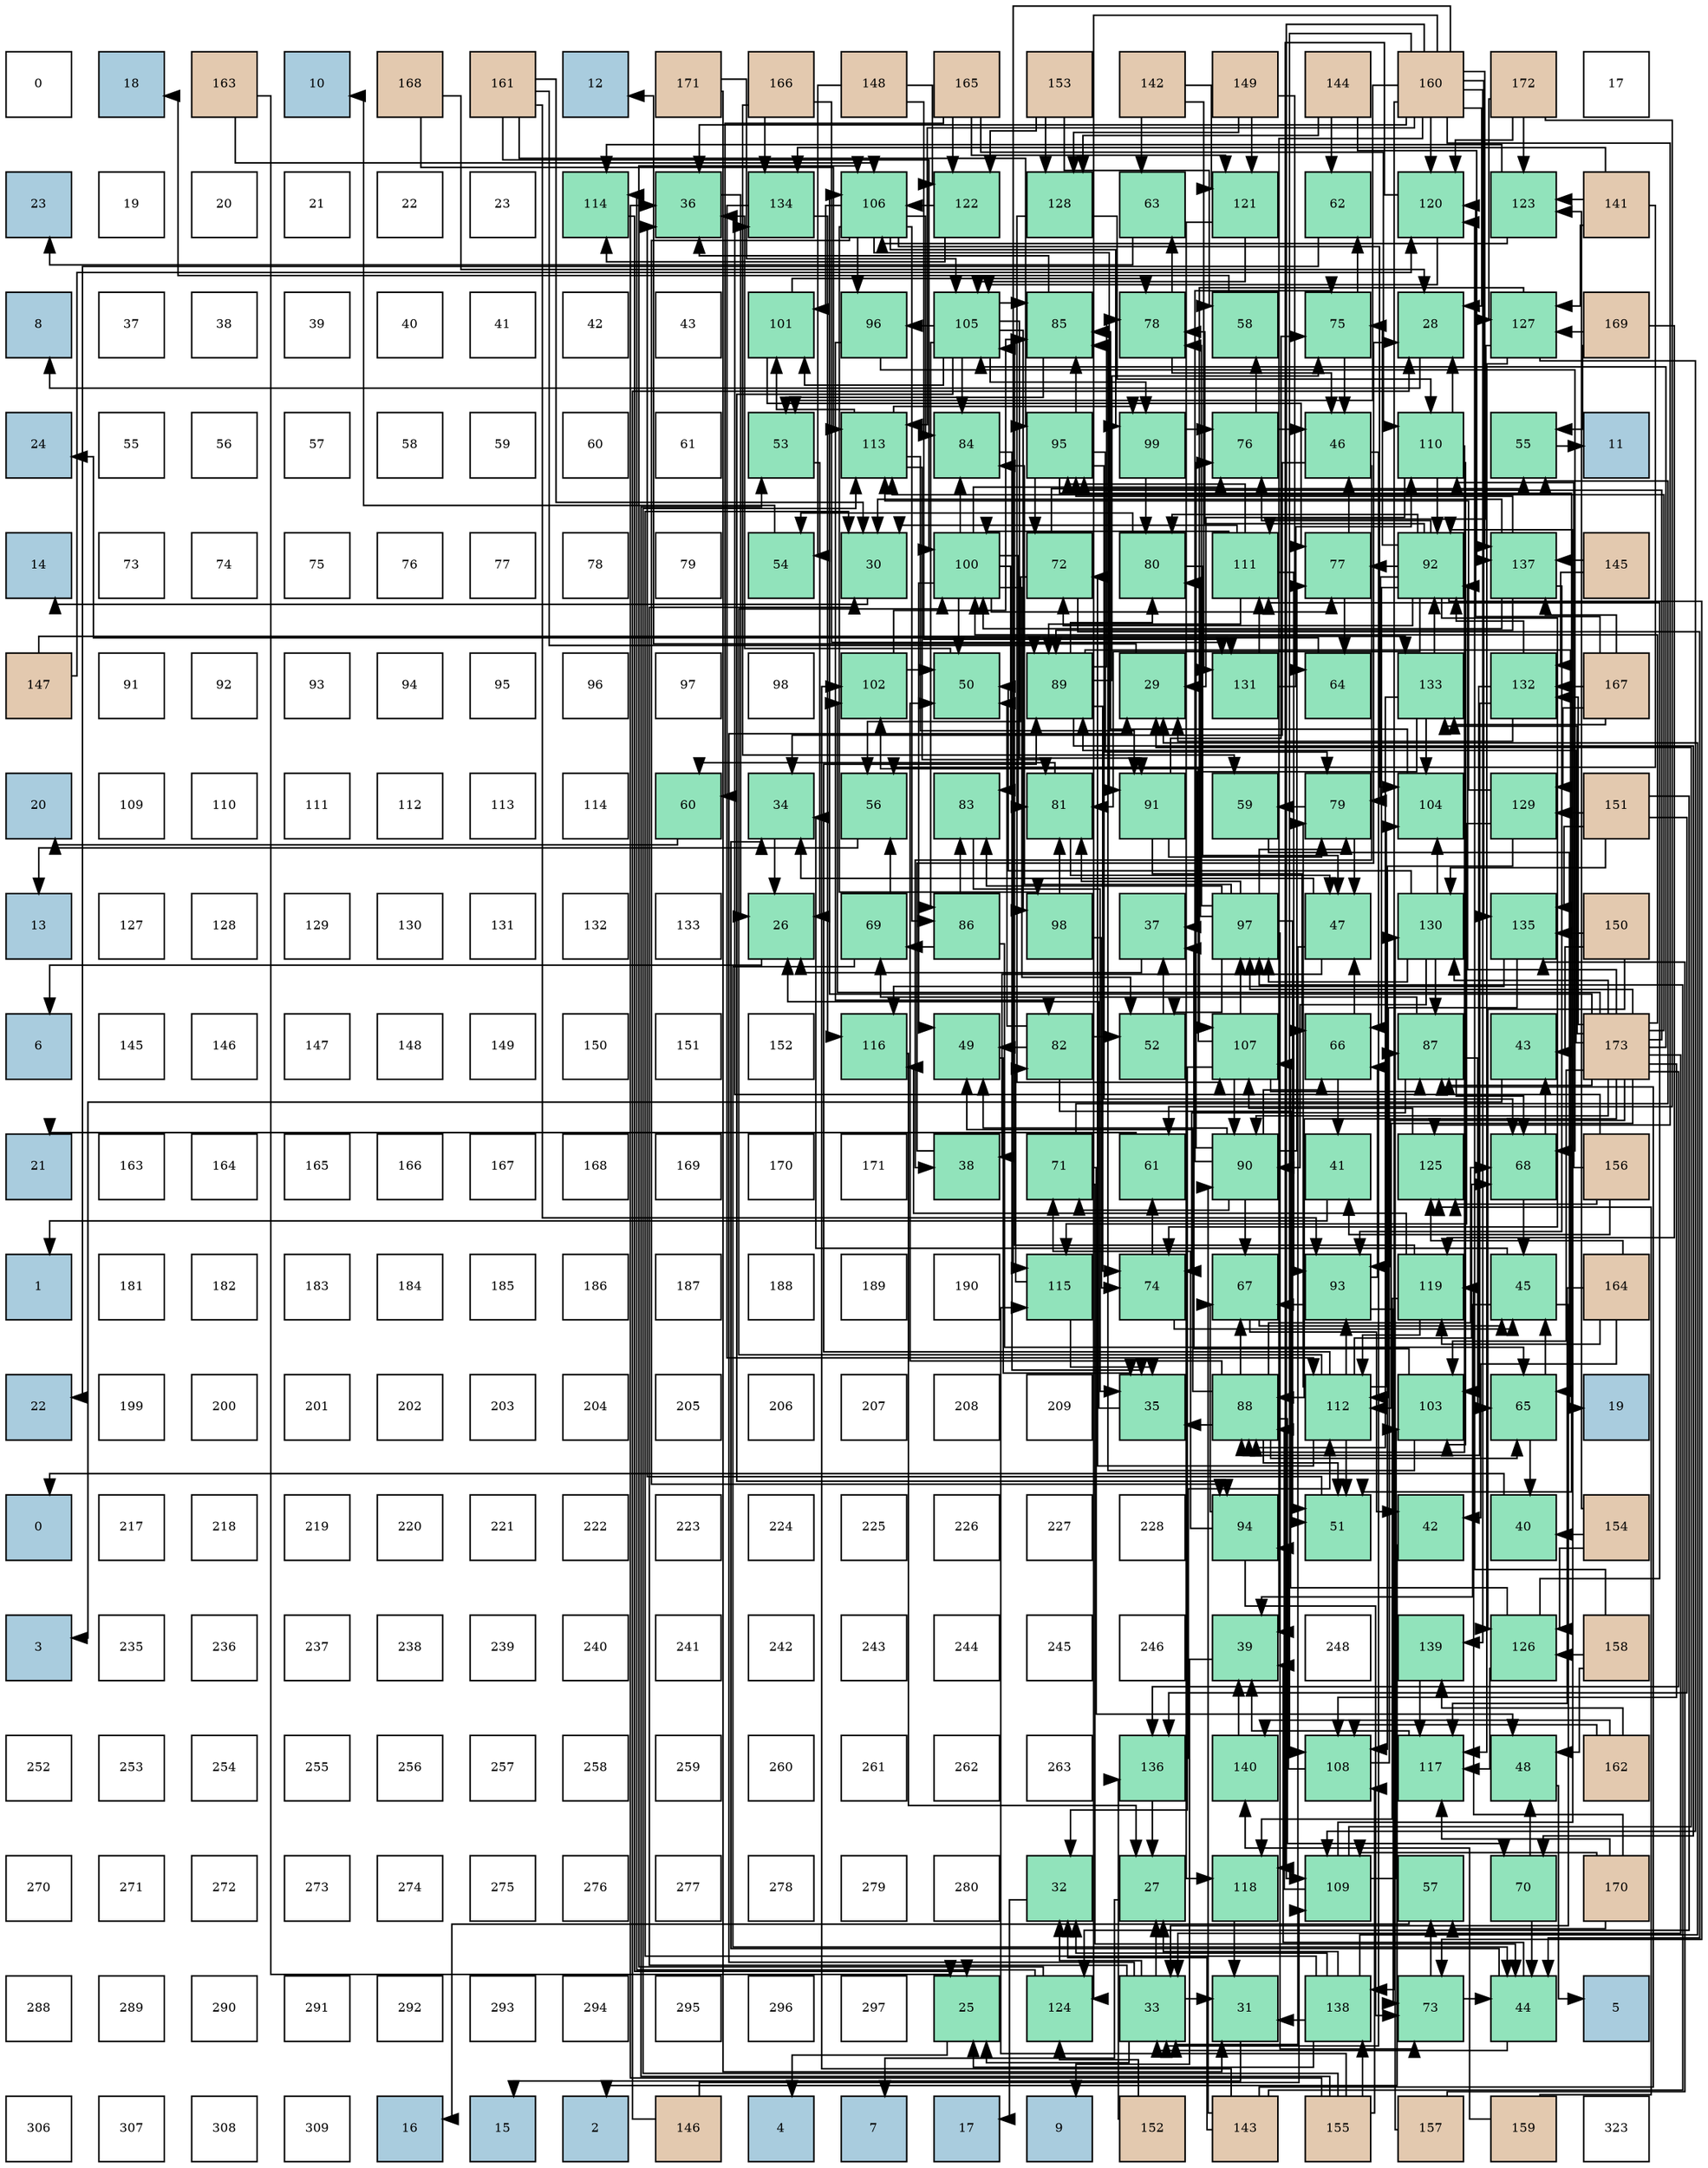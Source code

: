 digraph layout{
 rankdir=TB;
 splines=ortho;
 node [style=filled shape=square fixedsize=true width=0.6];
0[label="0", fontsize=8, fillcolor="#ffffff"];
1[label="18", fontsize=8, fillcolor="#a9ccde"];
2[label="163", fontsize=8, fillcolor="#e3c9af"];
3[label="10", fontsize=8, fillcolor="#a9ccde"];
4[label="168", fontsize=8, fillcolor="#e3c9af"];
5[label="161", fontsize=8, fillcolor="#e3c9af"];
6[label="12", fontsize=8, fillcolor="#a9ccde"];
7[label="171", fontsize=8, fillcolor="#e3c9af"];
8[label="166", fontsize=8, fillcolor="#e3c9af"];
9[label="148", fontsize=8, fillcolor="#e3c9af"];
10[label="165", fontsize=8, fillcolor="#e3c9af"];
11[label="153", fontsize=8, fillcolor="#e3c9af"];
12[label="142", fontsize=8, fillcolor="#e3c9af"];
13[label="149", fontsize=8, fillcolor="#e3c9af"];
14[label="144", fontsize=8, fillcolor="#e3c9af"];
15[label="160", fontsize=8, fillcolor="#e3c9af"];
16[label="172", fontsize=8, fillcolor="#e3c9af"];
17[label="17", fontsize=8, fillcolor="#ffffff"];
18[label="23", fontsize=8, fillcolor="#a9ccde"];
19[label="19", fontsize=8, fillcolor="#ffffff"];
20[label="20", fontsize=8, fillcolor="#ffffff"];
21[label="21", fontsize=8, fillcolor="#ffffff"];
22[label="22", fontsize=8, fillcolor="#ffffff"];
23[label="23", fontsize=8, fillcolor="#ffffff"];
24[label="114", fontsize=8, fillcolor="#91e3bb"];
25[label="36", fontsize=8, fillcolor="#91e3bb"];
26[label="134", fontsize=8, fillcolor="#91e3bb"];
27[label="106", fontsize=8, fillcolor="#91e3bb"];
28[label="122", fontsize=8, fillcolor="#91e3bb"];
29[label="128", fontsize=8, fillcolor="#91e3bb"];
30[label="63", fontsize=8, fillcolor="#91e3bb"];
31[label="121", fontsize=8, fillcolor="#91e3bb"];
32[label="62", fontsize=8, fillcolor="#91e3bb"];
33[label="120", fontsize=8, fillcolor="#91e3bb"];
34[label="123", fontsize=8, fillcolor="#91e3bb"];
35[label="141", fontsize=8, fillcolor="#e3c9af"];
36[label="8", fontsize=8, fillcolor="#a9ccde"];
37[label="37", fontsize=8, fillcolor="#ffffff"];
38[label="38", fontsize=8, fillcolor="#ffffff"];
39[label="39", fontsize=8, fillcolor="#ffffff"];
40[label="40", fontsize=8, fillcolor="#ffffff"];
41[label="41", fontsize=8, fillcolor="#ffffff"];
42[label="42", fontsize=8, fillcolor="#ffffff"];
43[label="43", fontsize=8, fillcolor="#ffffff"];
44[label="101", fontsize=8, fillcolor="#91e3bb"];
45[label="96", fontsize=8, fillcolor="#91e3bb"];
46[label="105", fontsize=8, fillcolor="#91e3bb"];
47[label="85", fontsize=8, fillcolor="#91e3bb"];
48[label="78", fontsize=8, fillcolor="#91e3bb"];
49[label="58", fontsize=8, fillcolor="#91e3bb"];
50[label="75", fontsize=8, fillcolor="#91e3bb"];
51[label="28", fontsize=8, fillcolor="#91e3bb"];
52[label="127", fontsize=8, fillcolor="#91e3bb"];
53[label="169", fontsize=8, fillcolor="#e3c9af"];
54[label="24", fontsize=8, fillcolor="#a9ccde"];
55[label="55", fontsize=8, fillcolor="#ffffff"];
56[label="56", fontsize=8, fillcolor="#ffffff"];
57[label="57", fontsize=8, fillcolor="#ffffff"];
58[label="58", fontsize=8, fillcolor="#ffffff"];
59[label="59", fontsize=8, fillcolor="#ffffff"];
60[label="60", fontsize=8, fillcolor="#ffffff"];
61[label="61", fontsize=8, fillcolor="#ffffff"];
62[label="53", fontsize=8, fillcolor="#91e3bb"];
63[label="113", fontsize=8, fillcolor="#91e3bb"];
64[label="84", fontsize=8, fillcolor="#91e3bb"];
65[label="95", fontsize=8, fillcolor="#91e3bb"];
66[label="99", fontsize=8, fillcolor="#91e3bb"];
67[label="76", fontsize=8, fillcolor="#91e3bb"];
68[label="46", fontsize=8, fillcolor="#91e3bb"];
69[label="110", fontsize=8, fillcolor="#91e3bb"];
70[label="55", fontsize=8, fillcolor="#91e3bb"];
71[label="11", fontsize=8, fillcolor="#a9ccde"];
72[label="14", fontsize=8, fillcolor="#a9ccde"];
73[label="73", fontsize=8, fillcolor="#ffffff"];
74[label="74", fontsize=8, fillcolor="#ffffff"];
75[label="75", fontsize=8, fillcolor="#ffffff"];
76[label="76", fontsize=8, fillcolor="#ffffff"];
77[label="77", fontsize=8, fillcolor="#ffffff"];
78[label="78", fontsize=8, fillcolor="#ffffff"];
79[label="79", fontsize=8, fillcolor="#ffffff"];
80[label="54", fontsize=8, fillcolor="#91e3bb"];
81[label="30", fontsize=8, fillcolor="#91e3bb"];
82[label="100", fontsize=8, fillcolor="#91e3bb"];
83[label="72", fontsize=8, fillcolor="#91e3bb"];
84[label="80", fontsize=8, fillcolor="#91e3bb"];
85[label="111", fontsize=8, fillcolor="#91e3bb"];
86[label="77", fontsize=8, fillcolor="#91e3bb"];
87[label="92", fontsize=8, fillcolor="#91e3bb"];
88[label="137", fontsize=8, fillcolor="#91e3bb"];
89[label="145", fontsize=8, fillcolor="#e3c9af"];
90[label="147", fontsize=8, fillcolor="#e3c9af"];
91[label="91", fontsize=8, fillcolor="#ffffff"];
92[label="92", fontsize=8, fillcolor="#ffffff"];
93[label="93", fontsize=8, fillcolor="#ffffff"];
94[label="94", fontsize=8, fillcolor="#ffffff"];
95[label="95", fontsize=8, fillcolor="#ffffff"];
96[label="96", fontsize=8, fillcolor="#ffffff"];
97[label="97", fontsize=8, fillcolor="#ffffff"];
98[label="98", fontsize=8, fillcolor="#ffffff"];
99[label="102", fontsize=8, fillcolor="#91e3bb"];
100[label="50", fontsize=8, fillcolor="#91e3bb"];
101[label="89", fontsize=8, fillcolor="#91e3bb"];
102[label="29", fontsize=8, fillcolor="#91e3bb"];
103[label="131", fontsize=8, fillcolor="#91e3bb"];
104[label="64", fontsize=8, fillcolor="#91e3bb"];
105[label="133", fontsize=8, fillcolor="#91e3bb"];
106[label="132", fontsize=8, fillcolor="#91e3bb"];
107[label="167", fontsize=8, fillcolor="#e3c9af"];
108[label="20", fontsize=8, fillcolor="#a9ccde"];
109[label="109", fontsize=8, fillcolor="#ffffff"];
110[label="110", fontsize=8, fillcolor="#ffffff"];
111[label="111", fontsize=8, fillcolor="#ffffff"];
112[label="112", fontsize=8, fillcolor="#ffffff"];
113[label="113", fontsize=8, fillcolor="#ffffff"];
114[label="114", fontsize=8, fillcolor="#ffffff"];
115[label="60", fontsize=8, fillcolor="#91e3bb"];
116[label="34", fontsize=8, fillcolor="#91e3bb"];
117[label="56", fontsize=8, fillcolor="#91e3bb"];
118[label="83", fontsize=8, fillcolor="#91e3bb"];
119[label="81", fontsize=8, fillcolor="#91e3bb"];
120[label="91", fontsize=8, fillcolor="#91e3bb"];
121[label="59", fontsize=8, fillcolor="#91e3bb"];
122[label="79", fontsize=8, fillcolor="#91e3bb"];
123[label="104", fontsize=8, fillcolor="#91e3bb"];
124[label="129", fontsize=8, fillcolor="#91e3bb"];
125[label="151", fontsize=8, fillcolor="#e3c9af"];
126[label="13", fontsize=8, fillcolor="#a9ccde"];
127[label="127", fontsize=8, fillcolor="#ffffff"];
128[label="128", fontsize=8, fillcolor="#ffffff"];
129[label="129", fontsize=8, fillcolor="#ffffff"];
130[label="130", fontsize=8, fillcolor="#ffffff"];
131[label="131", fontsize=8, fillcolor="#ffffff"];
132[label="132", fontsize=8, fillcolor="#ffffff"];
133[label="133", fontsize=8, fillcolor="#ffffff"];
134[label="26", fontsize=8, fillcolor="#91e3bb"];
135[label="69", fontsize=8, fillcolor="#91e3bb"];
136[label="86", fontsize=8, fillcolor="#91e3bb"];
137[label="98", fontsize=8, fillcolor="#91e3bb"];
138[label="37", fontsize=8, fillcolor="#91e3bb"];
139[label="97", fontsize=8, fillcolor="#91e3bb"];
140[label="47", fontsize=8, fillcolor="#91e3bb"];
141[label="130", fontsize=8, fillcolor="#91e3bb"];
142[label="135", fontsize=8, fillcolor="#91e3bb"];
143[label="150", fontsize=8, fillcolor="#e3c9af"];
144[label="6", fontsize=8, fillcolor="#a9ccde"];
145[label="145", fontsize=8, fillcolor="#ffffff"];
146[label="146", fontsize=8, fillcolor="#ffffff"];
147[label="147", fontsize=8, fillcolor="#ffffff"];
148[label="148", fontsize=8, fillcolor="#ffffff"];
149[label="149", fontsize=8, fillcolor="#ffffff"];
150[label="150", fontsize=8, fillcolor="#ffffff"];
151[label="151", fontsize=8, fillcolor="#ffffff"];
152[label="152", fontsize=8, fillcolor="#ffffff"];
153[label="116", fontsize=8, fillcolor="#91e3bb"];
154[label="49", fontsize=8, fillcolor="#91e3bb"];
155[label="82", fontsize=8, fillcolor="#91e3bb"];
156[label="52", fontsize=8, fillcolor="#91e3bb"];
157[label="107", fontsize=8, fillcolor="#91e3bb"];
158[label="66", fontsize=8, fillcolor="#91e3bb"];
159[label="87", fontsize=8, fillcolor="#91e3bb"];
160[label="43", fontsize=8, fillcolor="#91e3bb"];
161[label="173", fontsize=8, fillcolor="#e3c9af"];
162[label="21", fontsize=8, fillcolor="#a9ccde"];
163[label="163", fontsize=8, fillcolor="#ffffff"];
164[label="164", fontsize=8, fillcolor="#ffffff"];
165[label="165", fontsize=8, fillcolor="#ffffff"];
166[label="166", fontsize=8, fillcolor="#ffffff"];
167[label="167", fontsize=8, fillcolor="#ffffff"];
168[label="168", fontsize=8, fillcolor="#ffffff"];
169[label="169", fontsize=8, fillcolor="#ffffff"];
170[label="170", fontsize=8, fillcolor="#ffffff"];
171[label="171", fontsize=8, fillcolor="#ffffff"];
172[label="38", fontsize=8, fillcolor="#91e3bb"];
173[label="71", fontsize=8, fillcolor="#91e3bb"];
174[label="61", fontsize=8, fillcolor="#91e3bb"];
175[label="90", fontsize=8, fillcolor="#91e3bb"];
176[label="41", fontsize=8, fillcolor="#91e3bb"];
177[label="125", fontsize=8, fillcolor="#91e3bb"];
178[label="68", fontsize=8, fillcolor="#91e3bb"];
179[label="156", fontsize=8, fillcolor="#e3c9af"];
180[label="1", fontsize=8, fillcolor="#a9ccde"];
181[label="181", fontsize=8, fillcolor="#ffffff"];
182[label="182", fontsize=8, fillcolor="#ffffff"];
183[label="183", fontsize=8, fillcolor="#ffffff"];
184[label="184", fontsize=8, fillcolor="#ffffff"];
185[label="185", fontsize=8, fillcolor="#ffffff"];
186[label="186", fontsize=8, fillcolor="#ffffff"];
187[label="187", fontsize=8, fillcolor="#ffffff"];
188[label="188", fontsize=8, fillcolor="#ffffff"];
189[label="189", fontsize=8, fillcolor="#ffffff"];
190[label="190", fontsize=8, fillcolor="#ffffff"];
191[label="115", fontsize=8, fillcolor="#91e3bb"];
192[label="74", fontsize=8, fillcolor="#91e3bb"];
193[label="67", fontsize=8, fillcolor="#91e3bb"];
194[label="93", fontsize=8, fillcolor="#91e3bb"];
195[label="119", fontsize=8, fillcolor="#91e3bb"];
196[label="45", fontsize=8, fillcolor="#91e3bb"];
197[label="164", fontsize=8, fillcolor="#e3c9af"];
198[label="22", fontsize=8, fillcolor="#a9ccde"];
199[label="199", fontsize=8, fillcolor="#ffffff"];
200[label="200", fontsize=8, fillcolor="#ffffff"];
201[label="201", fontsize=8, fillcolor="#ffffff"];
202[label="202", fontsize=8, fillcolor="#ffffff"];
203[label="203", fontsize=8, fillcolor="#ffffff"];
204[label="204", fontsize=8, fillcolor="#ffffff"];
205[label="205", fontsize=8, fillcolor="#ffffff"];
206[label="206", fontsize=8, fillcolor="#ffffff"];
207[label="207", fontsize=8, fillcolor="#ffffff"];
208[label="208", fontsize=8, fillcolor="#ffffff"];
209[label="209", fontsize=8, fillcolor="#ffffff"];
210[label="35", fontsize=8, fillcolor="#91e3bb"];
211[label="88", fontsize=8, fillcolor="#91e3bb"];
212[label="112", fontsize=8, fillcolor="#91e3bb"];
213[label="103", fontsize=8, fillcolor="#91e3bb"];
214[label="65", fontsize=8, fillcolor="#91e3bb"];
215[label="19", fontsize=8, fillcolor="#a9ccde"];
216[label="0", fontsize=8, fillcolor="#a9ccde"];
217[label="217", fontsize=8, fillcolor="#ffffff"];
218[label="218", fontsize=8, fillcolor="#ffffff"];
219[label="219", fontsize=8, fillcolor="#ffffff"];
220[label="220", fontsize=8, fillcolor="#ffffff"];
221[label="221", fontsize=8, fillcolor="#ffffff"];
222[label="222", fontsize=8, fillcolor="#ffffff"];
223[label="223", fontsize=8, fillcolor="#ffffff"];
224[label="224", fontsize=8, fillcolor="#ffffff"];
225[label="225", fontsize=8, fillcolor="#ffffff"];
226[label="226", fontsize=8, fillcolor="#ffffff"];
227[label="227", fontsize=8, fillcolor="#ffffff"];
228[label="228", fontsize=8, fillcolor="#ffffff"];
229[label="94", fontsize=8, fillcolor="#91e3bb"];
230[label="51", fontsize=8, fillcolor="#91e3bb"];
231[label="42", fontsize=8, fillcolor="#91e3bb"];
232[label="40", fontsize=8, fillcolor="#91e3bb"];
233[label="154", fontsize=8, fillcolor="#e3c9af"];
234[label="3", fontsize=8, fillcolor="#a9ccde"];
235[label="235", fontsize=8, fillcolor="#ffffff"];
236[label="236", fontsize=8, fillcolor="#ffffff"];
237[label="237", fontsize=8, fillcolor="#ffffff"];
238[label="238", fontsize=8, fillcolor="#ffffff"];
239[label="239", fontsize=8, fillcolor="#ffffff"];
240[label="240", fontsize=8, fillcolor="#ffffff"];
241[label="241", fontsize=8, fillcolor="#ffffff"];
242[label="242", fontsize=8, fillcolor="#ffffff"];
243[label="243", fontsize=8, fillcolor="#ffffff"];
244[label="244", fontsize=8, fillcolor="#ffffff"];
245[label="245", fontsize=8, fillcolor="#ffffff"];
246[label="246", fontsize=8, fillcolor="#ffffff"];
247[label="39", fontsize=8, fillcolor="#91e3bb"];
248[label="248", fontsize=8, fillcolor="#ffffff"];
249[label="139", fontsize=8, fillcolor="#91e3bb"];
250[label="126", fontsize=8, fillcolor="#91e3bb"];
251[label="158", fontsize=8, fillcolor="#e3c9af"];
252[label="252", fontsize=8, fillcolor="#ffffff"];
253[label="253", fontsize=8, fillcolor="#ffffff"];
254[label="254", fontsize=8, fillcolor="#ffffff"];
255[label="255", fontsize=8, fillcolor="#ffffff"];
256[label="256", fontsize=8, fillcolor="#ffffff"];
257[label="257", fontsize=8, fillcolor="#ffffff"];
258[label="258", fontsize=8, fillcolor="#ffffff"];
259[label="259", fontsize=8, fillcolor="#ffffff"];
260[label="260", fontsize=8, fillcolor="#ffffff"];
261[label="261", fontsize=8, fillcolor="#ffffff"];
262[label="262", fontsize=8, fillcolor="#ffffff"];
263[label="263", fontsize=8, fillcolor="#ffffff"];
264[label="136", fontsize=8, fillcolor="#91e3bb"];
265[label="140", fontsize=8, fillcolor="#91e3bb"];
266[label="108", fontsize=8, fillcolor="#91e3bb"];
267[label="117", fontsize=8, fillcolor="#91e3bb"];
268[label="48", fontsize=8, fillcolor="#91e3bb"];
269[label="162", fontsize=8, fillcolor="#e3c9af"];
270[label="270", fontsize=8, fillcolor="#ffffff"];
271[label="271", fontsize=8, fillcolor="#ffffff"];
272[label="272", fontsize=8, fillcolor="#ffffff"];
273[label="273", fontsize=8, fillcolor="#ffffff"];
274[label="274", fontsize=8, fillcolor="#ffffff"];
275[label="275", fontsize=8, fillcolor="#ffffff"];
276[label="276", fontsize=8, fillcolor="#ffffff"];
277[label="277", fontsize=8, fillcolor="#ffffff"];
278[label="278", fontsize=8, fillcolor="#ffffff"];
279[label="279", fontsize=8, fillcolor="#ffffff"];
280[label="280", fontsize=8, fillcolor="#ffffff"];
281[label="32", fontsize=8, fillcolor="#91e3bb"];
282[label="27", fontsize=8, fillcolor="#91e3bb"];
283[label="118", fontsize=8, fillcolor="#91e3bb"];
284[label="109", fontsize=8, fillcolor="#91e3bb"];
285[label="57", fontsize=8, fillcolor="#91e3bb"];
286[label="70", fontsize=8, fillcolor="#91e3bb"];
287[label="170", fontsize=8, fillcolor="#e3c9af"];
288[label="288", fontsize=8, fillcolor="#ffffff"];
289[label="289", fontsize=8, fillcolor="#ffffff"];
290[label="290", fontsize=8, fillcolor="#ffffff"];
291[label="291", fontsize=8, fillcolor="#ffffff"];
292[label="292", fontsize=8, fillcolor="#ffffff"];
293[label="293", fontsize=8, fillcolor="#ffffff"];
294[label="294", fontsize=8, fillcolor="#ffffff"];
295[label="295", fontsize=8, fillcolor="#ffffff"];
296[label="296", fontsize=8, fillcolor="#ffffff"];
297[label="297", fontsize=8, fillcolor="#ffffff"];
298[label="25", fontsize=8, fillcolor="#91e3bb"];
299[label="124", fontsize=8, fillcolor="#91e3bb"];
300[label="33", fontsize=8, fillcolor="#91e3bb"];
301[label="31", fontsize=8, fillcolor="#91e3bb"];
302[label="138", fontsize=8, fillcolor="#91e3bb"];
303[label="73", fontsize=8, fillcolor="#91e3bb"];
304[label="44", fontsize=8, fillcolor="#91e3bb"];
305[label="5", fontsize=8, fillcolor="#a9ccde"];
306[label="306", fontsize=8, fillcolor="#ffffff"];
307[label="307", fontsize=8, fillcolor="#ffffff"];
308[label="308", fontsize=8, fillcolor="#ffffff"];
309[label="309", fontsize=8, fillcolor="#ffffff"];
310[label="16", fontsize=8, fillcolor="#a9ccde"];
311[label="15", fontsize=8, fillcolor="#a9ccde"];
312[label="2", fontsize=8, fillcolor="#a9ccde"];
313[label="146", fontsize=8, fillcolor="#e3c9af"];
314[label="4", fontsize=8, fillcolor="#a9ccde"];
315[label="7", fontsize=8, fillcolor="#a9ccde"];
316[label="17", fontsize=8, fillcolor="#a9ccde"];
317[label="9", fontsize=8, fillcolor="#a9ccde"];
318[label="152", fontsize=8, fillcolor="#e3c9af"];
319[label="143", fontsize=8, fillcolor="#e3c9af"];
320[label="155", fontsize=8, fillcolor="#e3c9af"];
321[label="157", fontsize=8, fillcolor="#e3c9af"];
322[label="159", fontsize=8, fillcolor="#e3c9af"];
323[label="323", fontsize=8, fillcolor="#ffffff"];
edge [constraint=false, style=vis];298 -> 314;
134 -> 144;
282 -> 315;
51 -> 36;
102 -> 6;
81 -> 72;
301 -> 311;
281 -> 316;
300 -> 298;
300 -> 282;
300 -> 102;
300 -> 81;
300 -> 301;
300 -> 281;
116 -> 134;
210 -> 134;
25 -> 134;
138 -> 134;
172 -> 51;
247 -> 317;
232 -> 216;
176 -> 180;
231 -> 312;
160 -> 234;
304 -> 300;
304 -> 116;
304 -> 247;
196 -> 300;
196 -> 116;
196 -> 247;
68 -> 300;
68 -> 116;
68 -> 172;
140 -> 300;
140 -> 116;
140 -> 172;
268 -> 305;
154 -> 210;
100 -> 25;
230 -> 25;
156 -> 138;
62 -> 134;
80 -> 3;
70 -> 71;
117 -> 126;
285 -> 310;
49 -> 1;
121 -> 215;
115 -> 108;
174 -> 162;
32 -> 198;
30 -> 18;
104 -> 54;
214 -> 232;
214 -> 196;
158 -> 176;
158 -> 140;
193 -> 231;
193 -> 196;
178 -> 160;
178 -> 196;
135 -> 304;
135 -> 117;
286 -> 304;
286 -> 268;
173 -> 304;
173 -> 268;
173 -> 70;
83 -> 304;
83 -> 70;
83 -> 117;
303 -> 304;
303 -> 285;
192 -> 196;
192 -> 174;
50 -> 68;
50 -> 32;
67 -> 68;
67 -> 49;
86 -> 68;
86 -> 104;
48 -> 68;
48 -> 30;
122 -> 140;
122 -> 121;
84 -> 140;
84 -> 80;
119 -> 140;
119 -> 115;
155 -> 154;
155 -> 100;
155 -> 230;
155 -> 156;
118 -> 210;
64 -> 210;
47 -> 25;
47 -> 62;
136 -> 214;
136 -> 135;
136 -> 118;
159 -> 214;
159 -> 178;
159 -> 135;
159 -> 192;
211 -> 210;
211 -> 154;
211 -> 100;
211 -> 230;
211 -> 214;
211 -> 193;
211 -> 178;
211 -> 286;
101 -> 214;
101 -> 286;
101 -> 192;
101 -> 50;
101 -> 48;
101 -> 84;
175 -> 154;
175 -> 158;
175 -> 193;
175 -> 173;
175 -> 50;
175 -> 67;
175 -> 86;
120 -> 158;
120 -> 50;
120 -> 122;
87 -> 158;
87 -> 83;
87 -> 303;
87 -> 192;
87 -> 50;
87 -> 67;
87 -> 86;
87 -> 48;
87 -> 122;
87 -> 84;
87 -> 119;
194 -> 158;
194 -> 193;
194 -> 303;
229 -> 193;
229 -> 173;
229 -> 303;
65 -> 230;
65 -> 178;
65 -> 83;
65 -> 122;
65 -> 47;
45 -> 178;
45 -> 155;
139 -> 230;
139 -> 156;
139 -> 303;
139 -> 48;
139 -> 122;
139 -> 84;
139 -> 119;
139 -> 118;
139 -> 64;
137 -> 192;
137 -> 119;
66 -> 67;
66 -> 84;
82 -> 154;
82 -> 100;
82 -> 156;
82 -> 67;
82 -> 86;
82 -> 119;
82 -> 118;
82 -> 64;
44 -> 86;
44 -> 48;
99 -> 100;
99 -> 47;
213 -> 138;
213 -> 47;
123 -> 47;
46 -> 64;
46 -> 47;
46 -> 136;
46 -> 120;
46 -> 229;
46 -> 45;
46 -> 137;
46 -> 66;
46 -> 44;
27 -> 64;
27 -> 136;
27 -> 120;
27 -> 229;
27 -> 45;
27 -> 137;
27 -> 66;
27 -> 44;
27 -> 123;
157 -> 281;
157 -> 159;
157 -> 175;
157 -> 139;
157 -> 99;
266 -> 159;
266 -> 229;
284 -> 102;
284 -> 211;
284 -> 87;
284 -> 213;
69 -> 51;
69 -> 102;
69 -> 211;
69 -> 87;
69 -> 213;
85 -> 81;
85 -> 101;
85 -> 194;
85 -> 65;
85 -> 82;
212 -> 230;
212 -> 178;
212 -> 83;
212 -> 122;
212 -> 101;
212 -> 194;
212 -> 82;
212 -> 123;
63 -> 119;
63 -> 120;
63 -> 66;
63 -> 44;
24 -> 298;
191 -> 210;
191 -> 155;
153 -> 282;
267 -> 247;
283 -> 301;
195 -> 46;
195 -> 212;
195 -> 153;
195 -> 283;
33 -> 46;
33 -> 283;
31 -> 46;
31 -> 283;
28 -> 27;
28 -> 24;
34 -> 27;
34 -> 24;
299 -> 27;
299 -> 24;
177 -> 157;
250 -> 157;
250 -> 85;
250 -> 267;
52 -> 157;
52 -> 284;
52 -> 85;
52 -> 267;
29 -> 157;
29 -> 69;
124 -> 266;
124 -> 63;
124 -> 191;
141 -> 100;
141 -> 159;
141 -> 175;
141 -> 139;
141 -> 123;
103 -> 69;
103 -> 85;
106 -> 102;
106 -> 211;
106 -> 87;
106 -> 213;
105 -> 138;
105 -> 211;
105 -> 87;
105 -> 123;
26 -> 212;
26 -> 153;
142 -> 212;
142 -> 153;
264 -> 282;
264 -> 212;
88 -> 81;
88 -> 101;
88 -> 194;
88 -> 65;
88 -> 82;
302 -> 298;
302 -> 282;
302 -> 102;
302 -> 81;
302 -> 301;
302 -> 281;
249 -> 267;
265 -> 247;
35 -> 117;
35 -> 34;
35 -> 52;
35 -> 26;
12 -> 30;
12 -> 31;
12 -> 103;
319 -> 281;
319 -> 159;
319 -> 175;
319 -> 139;
319 -> 99;
14 -> 32;
14 -> 29;
14 -> 88;
89 -> 106;
89 -> 88;
313 -> 51;
313 -> 284;
90 -> 33;
90 -> 105;
9 -> 80;
9 -> 28;
9 -> 103;
13 -> 104;
13 -> 31;
13 -> 29;
143 -> 160;
143 -> 250;
143 -> 142;
125 -> 299;
125 -> 124;
125 -> 141;
125 -> 142;
125 -> 264;
318 -> 299;
318 -> 264;
11 -> 49;
11 -> 28;
11 -> 29;
233 -> 232;
233 -> 34;
233 -> 250;
320 -> 25;
320 -> 62;
320 -> 266;
320 -> 63;
320 -> 191;
320 -> 302;
179 -> 176;
179 -> 69;
179 -> 177;
179 -> 26;
321 -> 141;
321 -> 142;
251 -> 268;
251 -> 33;
251 -> 250;
322 -> 177;
322 -> 265;
15 -> 51;
15 -> 25;
15 -> 247;
15 -> 62;
15 -> 266;
15 -> 284;
15 -> 63;
15 -> 191;
15 -> 33;
15 -> 299;
15 -> 177;
15 -> 142;
15 -> 88;
15 -> 302;
15 -> 249;
5 -> 81;
5 -> 101;
5 -> 194;
5 -> 65;
5 -> 82;
269 -> 266;
269 -> 249;
269 -> 265;
2 -> 298;
2 -> 27;
197 -> 231;
197 -> 267;
197 -> 195;
197 -> 177;
10 -> 115;
10 -> 69;
10 -> 31;
10 -> 28;
8 -> 121;
8 -> 103;
8 -> 26;
107 -> 33;
107 -> 124;
107 -> 106;
107 -> 105;
107 -> 88;
4 -> 51;
4 -> 63;
53 -> 70;
53 -> 195;
53 -> 52;
287 -> 285;
287 -> 284;
287 -> 267;
287 -> 195;
7 -> 301;
7 -> 46;
16 -> 174;
16 -> 33;
16 -> 34;
16 -> 52;
161 -> 300;
161 -> 159;
161 -> 211;
161 -> 101;
161 -> 175;
161 -> 87;
161 -> 194;
161 -> 65;
161 -> 139;
161 -> 82;
161 -> 99;
161 -> 213;
161 -> 46;
161 -> 27;
161 -> 266;
161 -> 212;
161 -> 63;
161 -> 141;
161 -> 106;
161 -> 105;
161 -> 264;
edge [constraint=true, style=invis];
0 -> 18 -> 36 -> 54 -> 72 -> 90 -> 108 -> 126 -> 144 -> 162 -> 180 -> 198 -> 216 -> 234 -> 252 -> 270 -> 288 -> 306;
1 -> 19 -> 37 -> 55 -> 73 -> 91 -> 109 -> 127 -> 145 -> 163 -> 181 -> 199 -> 217 -> 235 -> 253 -> 271 -> 289 -> 307;
2 -> 20 -> 38 -> 56 -> 74 -> 92 -> 110 -> 128 -> 146 -> 164 -> 182 -> 200 -> 218 -> 236 -> 254 -> 272 -> 290 -> 308;
3 -> 21 -> 39 -> 57 -> 75 -> 93 -> 111 -> 129 -> 147 -> 165 -> 183 -> 201 -> 219 -> 237 -> 255 -> 273 -> 291 -> 309;
4 -> 22 -> 40 -> 58 -> 76 -> 94 -> 112 -> 130 -> 148 -> 166 -> 184 -> 202 -> 220 -> 238 -> 256 -> 274 -> 292 -> 310;
5 -> 23 -> 41 -> 59 -> 77 -> 95 -> 113 -> 131 -> 149 -> 167 -> 185 -> 203 -> 221 -> 239 -> 257 -> 275 -> 293 -> 311;
6 -> 24 -> 42 -> 60 -> 78 -> 96 -> 114 -> 132 -> 150 -> 168 -> 186 -> 204 -> 222 -> 240 -> 258 -> 276 -> 294 -> 312;
7 -> 25 -> 43 -> 61 -> 79 -> 97 -> 115 -> 133 -> 151 -> 169 -> 187 -> 205 -> 223 -> 241 -> 259 -> 277 -> 295 -> 313;
8 -> 26 -> 44 -> 62 -> 80 -> 98 -> 116 -> 134 -> 152 -> 170 -> 188 -> 206 -> 224 -> 242 -> 260 -> 278 -> 296 -> 314;
9 -> 27 -> 45 -> 63 -> 81 -> 99 -> 117 -> 135 -> 153 -> 171 -> 189 -> 207 -> 225 -> 243 -> 261 -> 279 -> 297 -> 315;
10 -> 28 -> 46 -> 64 -> 82 -> 100 -> 118 -> 136 -> 154 -> 172 -> 190 -> 208 -> 226 -> 244 -> 262 -> 280 -> 298 -> 316;
11 -> 29 -> 47 -> 65 -> 83 -> 101 -> 119 -> 137 -> 155 -> 173 -> 191 -> 209 -> 227 -> 245 -> 263 -> 281 -> 299 -> 317;
12 -> 30 -> 48 -> 66 -> 84 -> 102 -> 120 -> 138 -> 156 -> 174 -> 192 -> 210 -> 228 -> 246 -> 264 -> 282 -> 300 -> 318;
13 -> 31 -> 49 -> 67 -> 85 -> 103 -> 121 -> 139 -> 157 -> 175 -> 193 -> 211 -> 229 -> 247 -> 265 -> 283 -> 301 -> 319;
14 -> 32 -> 50 -> 68 -> 86 -> 104 -> 122 -> 140 -> 158 -> 176 -> 194 -> 212 -> 230 -> 248 -> 266 -> 284 -> 302 -> 320;
15 -> 33 -> 51 -> 69 -> 87 -> 105 -> 123 -> 141 -> 159 -> 177 -> 195 -> 213 -> 231 -> 249 -> 267 -> 285 -> 303 -> 321;
16 -> 34 -> 52 -> 70 -> 88 -> 106 -> 124 -> 142 -> 160 -> 178 -> 196 -> 214 -> 232 -> 250 -> 268 -> 286 -> 304 -> 322;
17 -> 35 -> 53 -> 71 -> 89 -> 107 -> 125 -> 143 -> 161 -> 179 -> 197 -> 215 -> 233 -> 251 -> 269 -> 287 -> 305 -> 323;
rank = same {0 -> 1 -> 2 -> 3 -> 4 -> 5 -> 6 -> 7 -> 8 -> 9 -> 10 -> 11 -> 12 -> 13 -> 14 -> 15 -> 16 -> 17};
rank = same {18 -> 19 -> 20 -> 21 -> 22 -> 23 -> 24 -> 25 -> 26 -> 27 -> 28 -> 29 -> 30 -> 31 -> 32 -> 33 -> 34 -> 35};
rank = same {36 -> 37 -> 38 -> 39 -> 40 -> 41 -> 42 -> 43 -> 44 -> 45 -> 46 -> 47 -> 48 -> 49 -> 50 -> 51 -> 52 -> 53};
rank = same {54 -> 55 -> 56 -> 57 -> 58 -> 59 -> 60 -> 61 -> 62 -> 63 -> 64 -> 65 -> 66 -> 67 -> 68 -> 69 -> 70 -> 71};
rank = same {72 -> 73 -> 74 -> 75 -> 76 -> 77 -> 78 -> 79 -> 80 -> 81 -> 82 -> 83 -> 84 -> 85 -> 86 -> 87 -> 88 -> 89};
rank = same {90 -> 91 -> 92 -> 93 -> 94 -> 95 -> 96 -> 97 -> 98 -> 99 -> 100 -> 101 -> 102 -> 103 -> 104 -> 105 -> 106 -> 107};
rank = same {108 -> 109 -> 110 -> 111 -> 112 -> 113 -> 114 -> 115 -> 116 -> 117 -> 118 -> 119 -> 120 -> 121 -> 122 -> 123 -> 124 -> 125};
rank = same {126 -> 127 -> 128 -> 129 -> 130 -> 131 -> 132 -> 133 -> 134 -> 135 -> 136 -> 137 -> 138 -> 139 -> 140 -> 141 -> 142 -> 143};
rank = same {144 -> 145 -> 146 -> 147 -> 148 -> 149 -> 150 -> 151 -> 152 -> 153 -> 154 -> 155 -> 156 -> 157 -> 158 -> 159 -> 160 -> 161};
rank = same {162 -> 163 -> 164 -> 165 -> 166 -> 167 -> 168 -> 169 -> 170 -> 171 -> 172 -> 173 -> 174 -> 175 -> 176 -> 177 -> 178 -> 179};
rank = same {180 -> 181 -> 182 -> 183 -> 184 -> 185 -> 186 -> 187 -> 188 -> 189 -> 190 -> 191 -> 192 -> 193 -> 194 -> 195 -> 196 -> 197};
rank = same {198 -> 199 -> 200 -> 201 -> 202 -> 203 -> 204 -> 205 -> 206 -> 207 -> 208 -> 209 -> 210 -> 211 -> 212 -> 213 -> 214 -> 215};
rank = same {216 -> 217 -> 218 -> 219 -> 220 -> 221 -> 222 -> 223 -> 224 -> 225 -> 226 -> 227 -> 228 -> 229 -> 230 -> 231 -> 232 -> 233};
rank = same {234 -> 235 -> 236 -> 237 -> 238 -> 239 -> 240 -> 241 -> 242 -> 243 -> 244 -> 245 -> 246 -> 247 -> 248 -> 249 -> 250 -> 251};
rank = same {252 -> 253 -> 254 -> 255 -> 256 -> 257 -> 258 -> 259 -> 260 -> 261 -> 262 -> 263 -> 264 -> 265 -> 266 -> 267 -> 268 -> 269};
rank = same {270 -> 271 -> 272 -> 273 -> 274 -> 275 -> 276 -> 277 -> 278 -> 279 -> 280 -> 281 -> 282 -> 283 -> 284 -> 285 -> 286 -> 287};
rank = same {288 -> 289 -> 290 -> 291 -> 292 -> 293 -> 294 -> 295 -> 296 -> 297 -> 298 -> 299 -> 300 -> 301 -> 302 -> 303 -> 304 -> 305};
rank = same {306 -> 307 -> 308 -> 309 -> 310 -> 311 -> 312 -> 313 -> 314 -> 315 -> 316 -> 317 -> 318 -> 319 -> 320 -> 321 -> 322 -> 323};
}